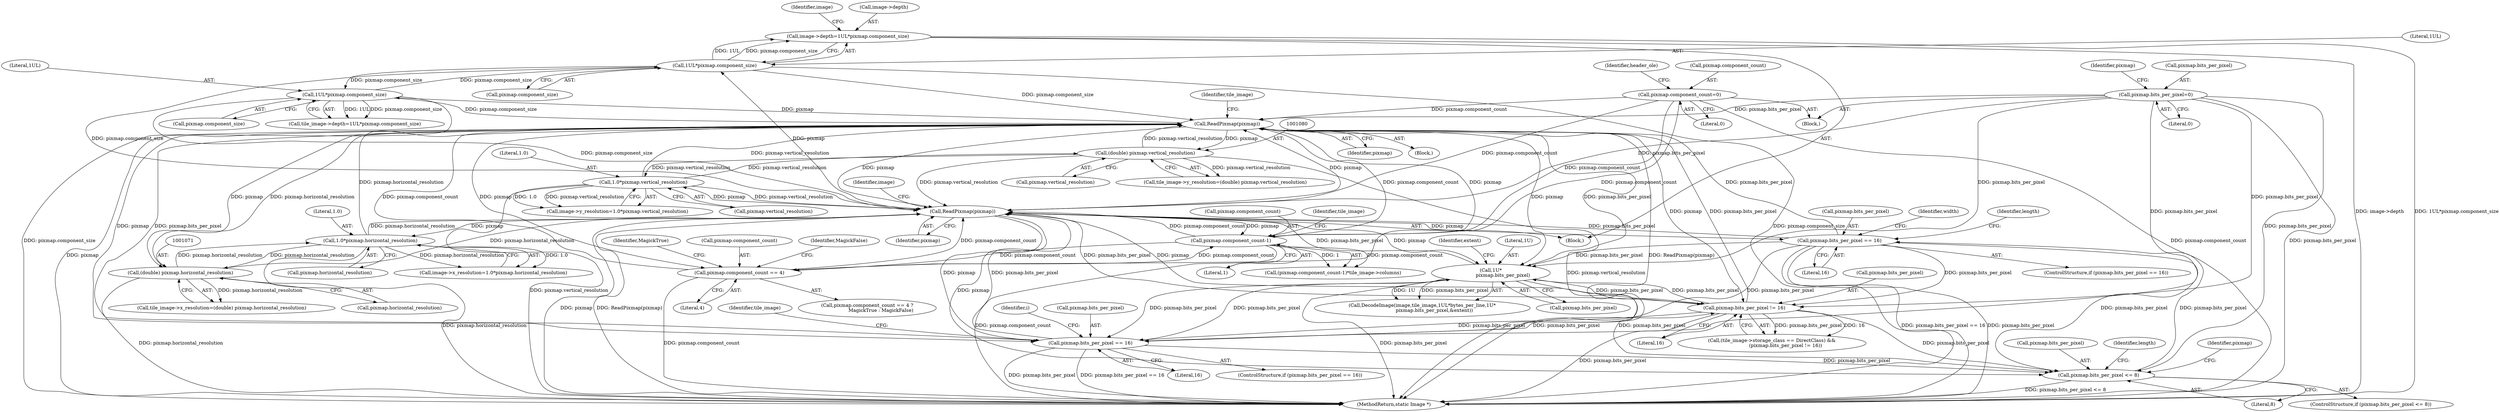 digraph "0_ImageMagick_f6e9d0d9955e85bdd7540b251cd50d598dacc5e6_46@pointer" {
"1000724" [label="(Call,image->depth=1UL*pixmap.component_size)"];
"1000728" [label="(Call,1UL*pixmap.component_size)"];
"1001049" [label="(Call,1UL*pixmap.component_size)"];
"1001043" [label="(Call,ReadPixmap(pixmap))"];
"1000746" [label="(Call,1.0*pixmap.vertical_resolution)"];
"1001079" [label="(Call,(double) pixmap.vertical_resolution)"];
"1000722" [label="(Call,ReadPixmap(pixmap))"];
"1000215" [label="(Call,pixmap.component_count=0)"];
"1000817" [label="(Call,pixmap.bits_per_pixel == 16)"];
"1000808" [label="(Call,pixmap.bits_per_pixel <= 8)"];
"1001406" [label="(Call,1U*\n                pixmap.bits_per_pixel)"];
"1001717" [label="(Call,pixmap.bits_per_pixel != 16)"];
"1000210" [label="(Call,pixmap.bits_per_pixel=0)"];
"1001547" [label="(Call,pixmap.bits_per_pixel == 16)"];
"1000737" [label="(Call,1.0*pixmap.horizontal_resolution)"];
"1001070" [label="(Call,(double) pixmap.horizontal_resolution)"];
"1001726" [label="(Call,pixmap.component_count-1)"];
"1001059" [label="(Call,pixmap.component_count == 4)"];
"1000729" [label="(Literal,1UL)"];
"1000746" [label="(Call,1.0*pixmap.vertical_resolution)"];
"1001063" [label="(Literal,4)"];
"1001045" [label="(Call,tile_image->depth=1UL*pixmap.component_size)"];
"1001070" [label="(Call,(double) pixmap.horizontal_resolution)"];
"1000819" [label="(Identifier,pixmap)"];
"1000219" [label="(Literal,0)"];
"1001049" [label="(Call,1UL*pixmap.component_size)"];
"1001406" [label="(Call,1U*\n                pixmap.bits_per_pixel)"];
"1000823" [label="(Identifier,width)"];
"1001412" [label="(Identifier,extent)"];
"1000808" [label="(Call,pixmap.bits_per_pixel <= 8)"];
"1000726" [label="(Identifier,image)"];
"1000747" [label="(Literal,1.0)"];
"1001059" [label="(Call,pixmap.component_count == 4)"];
"1000809" [label="(Call,pixmap.bits_per_pixel)"];
"1000739" [label="(Call,pixmap.horizontal_resolution)"];
"1001717" [label="(Call,pixmap.bits_per_pixel != 16)"];
"1000222" [label="(Identifier,header_ole)"];
"1001730" [label="(Literal,1)"];
"1000214" [label="(Literal,0)"];
"1001725" [label="(Call,(pixmap.component_count-1)*tile_image->columns)"];
"1000728" [label="(Call,1UL*pixmap.component_size)"];
"1000659" [label="(Block,)"];
"1000723" [label="(Identifier,pixmap)"];
"1000735" [label="(Identifier,image)"];
"1000722" [label="(Call,ReadPixmap(pixmap))"];
"1001732" [label="(Identifier,tile_image)"];
"1001051" [label="(Call,pixmap.component_size)"];
"1001079" [label="(Call,(double) pixmap.vertical_resolution)"];
"1001081" [label="(Call,pixmap.vertical_resolution)"];
"1001407" [label="(Literal,1U)"];
"1001718" [label="(Call,pixmap.bits_per_pixel)"];
"1001072" [label="(Call,pixmap.horizontal_resolution)"];
"1001058" [label="(Call,pixmap.component_count == 4 ?\n                  MagickTrue : MagickFalse)"];
"1001075" [label="(Call,tile_image->y_resolution=(double) pixmap.vertical_resolution)"];
"1001064" [label="(Identifier,MagickTrue)"];
"1001547" [label="(Call,pixmap.bits_per_pixel == 16)"];
"1000210" [label="(Call,pixmap.bits_per_pixel=0)"];
"1001043" [label="(Call,ReadPixmap(pixmap))"];
"1000816" [label="(ControlStructure,if (pixmap.bits_per_pixel == 16))"];
"1000827" [label="(Identifier,length)"];
"1001408" [label="(Call,pixmap.bits_per_pixel)"];
"1000738" [label="(Literal,1.0)"];
"1000215" [label="(Call,pixmap.component_count=0)"];
"1001551" [label="(Literal,16)"];
"1000748" [label="(Call,pixmap.vertical_resolution)"];
"1001044" [label="(Identifier,pixmap)"];
"1000814" [label="(Identifier,length)"];
"1000742" [label="(Call,image->y_resolution=1.0*pixmap.vertical_resolution)"];
"1000737" [label="(Call,1.0*pixmap.horizontal_resolution)"];
"1001060" [label="(Call,pixmap.component_count)"];
"1000817" [label="(Call,pixmap.bits_per_pixel == 16)"];
"1001602" [label="(Identifier,tile_image)"];
"1002366" [label="(MethodReturn,static Image *)"];
"1000818" [label="(Call,pixmap.bits_per_pixel)"];
"1001711" [label="(Call,(tile_image->storage_class == DirectClass) &&\n                  (pixmap.bits_per_pixel != 16))"];
"1000217" [label="(Identifier,pixmap)"];
"1001726" [label="(Call,pixmap.component_count-1)"];
"1001050" [label="(Literal,1UL)"];
"1001546" [label="(ControlStructure,if (pixmap.bits_per_pixel == 16))"];
"1000216" [label="(Call,pixmap.component_count)"];
"1001065" [label="(Identifier,MagickFalse)"];
"1001727" [label="(Call,pixmap.component_count)"];
"1000821" [label="(Literal,16)"];
"1000725" [label="(Call,image->depth)"];
"1000733" [label="(Call,image->x_resolution=1.0*pixmap.horizontal_resolution)"];
"1001066" [label="(Call,tile_image->x_resolution=(double) pixmap.horizontal_resolution)"];
"1000807" [label="(ControlStructure,if (pixmap.bits_per_pixel <= 8))"];
"1000724" [label="(Call,image->depth=1UL*pixmap.component_size)"];
"1001042" [label="(Block,)"];
"1000812" [label="(Literal,8)"];
"1000730" [label="(Call,pixmap.component_size)"];
"1001047" [label="(Identifier,tile_image)"];
"1001400" [label="(Call,DecodeImage(image,tile_image,1UL*bytes_per_line,1U*\n                pixmap.bits_per_pixel,&extent))"];
"1001721" [label="(Literal,16)"];
"1000124" [label="(Block,)"];
"1001554" [label="(Identifier,i)"];
"1000211" [label="(Call,pixmap.bits_per_pixel)"];
"1001548" [label="(Call,pixmap.bits_per_pixel)"];
"1000724" -> "1000659"  [label="AST: "];
"1000724" -> "1000728"  [label="CFG: "];
"1000725" -> "1000724"  [label="AST: "];
"1000728" -> "1000724"  [label="AST: "];
"1000735" -> "1000724"  [label="CFG: "];
"1000724" -> "1002366"  [label="DDG: image->depth"];
"1000724" -> "1002366"  [label="DDG: 1UL*pixmap.component_size"];
"1000728" -> "1000724"  [label="DDG: 1UL"];
"1000728" -> "1000724"  [label="DDG: pixmap.component_size"];
"1000728" -> "1000730"  [label="CFG: "];
"1000729" -> "1000728"  [label="AST: "];
"1000730" -> "1000728"  [label="AST: "];
"1000728" -> "1002366"  [label="DDG: pixmap.component_size"];
"1000728" -> "1000722"  [label="DDG: pixmap.component_size"];
"1001049" -> "1000728"  [label="DDG: pixmap.component_size"];
"1000722" -> "1000728"  [label="DDG: pixmap"];
"1000728" -> "1001043"  [label="DDG: pixmap.component_size"];
"1000728" -> "1001049"  [label="DDG: pixmap.component_size"];
"1001049" -> "1001045"  [label="AST: "];
"1001049" -> "1001051"  [label="CFG: "];
"1001050" -> "1001049"  [label="AST: "];
"1001051" -> "1001049"  [label="AST: "];
"1001045" -> "1001049"  [label="CFG: "];
"1001049" -> "1002366"  [label="DDG: pixmap.component_size"];
"1001049" -> "1000722"  [label="DDG: pixmap.component_size"];
"1001049" -> "1001043"  [label="DDG: pixmap.component_size"];
"1001049" -> "1001045"  [label="DDG: 1UL"];
"1001049" -> "1001045"  [label="DDG: pixmap.component_size"];
"1001043" -> "1001049"  [label="DDG: pixmap"];
"1001043" -> "1001042"  [label="AST: "];
"1001043" -> "1001044"  [label="CFG: "];
"1001044" -> "1001043"  [label="AST: "];
"1001047" -> "1001043"  [label="CFG: "];
"1001043" -> "1002366"  [label="DDG: pixmap"];
"1001043" -> "1002366"  [label="DDG: ReadPixmap(pixmap)"];
"1001043" -> "1000722"  [label="DDG: pixmap"];
"1000746" -> "1001043"  [label="DDG: pixmap.vertical_resolution"];
"1000215" -> "1001043"  [label="DDG: pixmap.component_count"];
"1000817" -> "1001043"  [label="DDG: pixmap.bits_per_pixel"];
"1000737" -> "1001043"  [label="DDG: pixmap.horizontal_resolution"];
"1001406" -> "1001043"  [label="DDG: pixmap.bits_per_pixel"];
"1001070" -> "1001043"  [label="DDG: pixmap.horizontal_resolution"];
"1001717" -> "1001043"  [label="DDG: pixmap.bits_per_pixel"];
"1001726" -> "1001043"  [label="DDG: pixmap.component_count"];
"1001059" -> "1001043"  [label="DDG: pixmap.component_count"];
"1000210" -> "1001043"  [label="DDG: pixmap.bits_per_pixel"];
"1001079" -> "1001043"  [label="DDG: pixmap.vertical_resolution"];
"1000722" -> "1001043"  [label="DDG: pixmap"];
"1001547" -> "1001043"  [label="DDG: pixmap.bits_per_pixel"];
"1001043" -> "1001059"  [label="DDG: pixmap"];
"1001043" -> "1001070"  [label="DDG: pixmap"];
"1001043" -> "1001079"  [label="DDG: pixmap"];
"1001043" -> "1001406"  [label="DDG: pixmap"];
"1001043" -> "1001547"  [label="DDG: pixmap"];
"1001043" -> "1001717"  [label="DDG: pixmap"];
"1001043" -> "1001726"  [label="DDG: pixmap"];
"1000746" -> "1000742"  [label="AST: "];
"1000746" -> "1000748"  [label="CFG: "];
"1000747" -> "1000746"  [label="AST: "];
"1000748" -> "1000746"  [label="AST: "];
"1000742" -> "1000746"  [label="CFG: "];
"1000746" -> "1002366"  [label="DDG: pixmap.vertical_resolution"];
"1000746" -> "1000722"  [label="DDG: pixmap.vertical_resolution"];
"1000746" -> "1000742"  [label="DDG: 1.0"];
"1000746" -> "1000742"  [label="DDG: pixmap.vertical_resolution"];
"1001079" -> "1000746"  [label="DDG: pixmap.vertical_resolution"];
"1000722" -> "1000746"  [label="DDG: pixmap"];
"1000746" -> "1001079"  [label="DDG: pixmap.vertical_resolution"];
"1001079" -> "1001075"  [label="AST: "];
"1001079" -> "1001081"  [label="CFG: "];
"1001080" -> "1001079"  [label="AST: "];
"1001081" -> "1001079"  [label="AST: "];
"1001075" -> "1001079"  [label="CFG: "];
"1001079" -> "1002366"  [label="DDG: pixmap.vertical_resolution"];
"1001079" -> "1000722"  [label="DDG: pixmap.vertical_resolution"];
"1001079" -> "1001075"  [label="DDG: pixmap.vertical_resolution"];
"1000722" -> "1000659"  [label="AST: "];
"1000722" -> "1000723"  [label="CFG: "];
"1000723" -> "1000722"  [label="AST: "];
"1000726" -> "1000722"  [label="CFG: "];
"1000722" -> "1002366"  [label="DDG: ReadPixmap(pixmap)"];
"1000722" -> "1002366"  [label="DDG: pixmap"];
"1000215" -> "1000722"  [label="DDG: pixmap.component_count"];
"1000817" -> "1000722"  [label="DDG: pixmap.bits_per_pixel"];
"1000737" -> "1000722"  [label="DDG: pixmap.horizontal_resolution"];
"1001406" -> "1000722"  [label="DDG: pixmap.bits_per_pixel"];
"1001070" -> "1000722"  [label="DDG: pixmap.horizontal_resolution"];
"1001717" -> "1000722"  [label="DDG: pixmap.bits_per_pixel"];
"1001726" -> "1000722"  [label="DDG: pixmap.component_count"];
"1001059" -> "1000722"  [label="DDG: pixmap.component_count"];
"1000210" -> "1000722"  [label="DDG: pixmap.bits_per_pixel"];
"1001547" -> "1000722"  [label="DDG: pixmap.bits_per_pixel"];
"1000722" -> "1000737"  [label="DDG: pixmap"];
"1000722" -> "1000808"  [label="DDG: pixmap"];
"1000722" -> "1000817"  [label="DDG: pixmap"];
"1000722" -> "1001406"  [label="DDG: pixmap"];
"1000722" -> "1001547"  [label="DDG: pixmap"];
"1000722" -> "1001717"  [label="DDG: pixmap"];
"1000722" -> "1001726"  [label="DDG: pixmap"];
"1000215" -> "1000124"  [label="AST: "];
"1000215" -> "1000219"  [label="CFG: "];
"1000216" -> "1000215"  [label="AST: "];
"1000219" -> "1000215"  [label="AST: "];
"1000222" -> "1000215"  [label="CFG: "];
"1000215" -> "1002366"  [label="DDG: pixmap.component_count"];
"1000215" -> "1001059"  [label="DDG: pixmap.component_count"];
"1000215" -> "1001726"  [label="DDG: pixmap.component_count"];
"1000817" -> "1000816"  [label="AST: "];
"1000817" -> "1000821"  [label="CFG: "];
"1000818" -> "1000817"  [label="AST: "];
"1000821" -> "1000817"  [label="AST: "];
"1000823" -> "1000817"  [label="CFG: "];
"1000827" -> "1000817"  [label="CFG: "];
"1000817" -> "1002366"  [label="DDG: pixmap.bits_per_pixel"];
"1000817" -> "1002366"  [label="DDG: pixmap.bits_per_pixel == 16"];
"1000817" -> "1000808"  [label="DDG: pixmap.bits_per_pixel"];
"1000808" -> "1000817"  [label="DDG: pixmap.bits_per_pixel"];
"1000817" -> "1001406"  [label="DDG: pixmap.bits_per_pixel"];
"1000817" -> "1001547"  [label="DDG: pixmap.bits_per_pixel"];
"1000817" -> "1001717"  [label="DDG: pixmap.bits_per_pixel"];
"1000808" -> "1000807"  [label="AST: "];
"1000808" -> "1000812"  [label="CFG: "];
"1000809" -> "1000808"  [label="AST: "];
"1000812" -> "1000808"  [label="AST: "];
"1000814" -> "1000808"  [label="CFG: "];
"1000819" -> "1000808"  [label="CFG: "];
"1000808" -> "1002366"  [label="DDG: pixmap.bits_per_pixel <= 8"];
"1001406" -> "1000808"  [label="DDG: pixmap.bits_per_pixel"];
"1001717" -> "1000808"  [label="DDG: pixmap.bits_per_pixel"];
"1000210" -> "1000808"  [label="DDG: pixmap.bits_per_pixel"];
"1001547" -> "1000808"  [label="DDG: pixmap.bits_per_pixel"];
"1001406" -> "1001400"  [label="AST: "];
"1001406" -> "1001408"  [label="CFG: "];
"1001407" -> "1001406"  [label="AST: "];
"1001408" -> "1001406"  [label="AST: "];
"1001412" -> "1001406"  [label="CFG: "];
"1001406" -> "1002366"  [label="DDG: pixmap.bits_per_pixel"];
"1001406" -> "1001400"  [label="DDG: 1U"];
"1001406" -> "1001400"  [label="DDG: pixmap.bits_per_pixel"];
"1001717" -> "1001406"  [label="DDG: pixmap.bits_per_pixel"];
"1000210" -> "1001406"  [label="DDG: pixmap.bits_per_pixel"];
"1001547" -> "1001406"  [label="DDG: pixmap.bits_per_pixel"];
"1001406" -> "1001547"  [label="DDG: pixmap.bits_per_pixel"];
"1001406" -> "1001717"  [label="DDG: pixmap.bits_per_pixel"];
"1001717" -> "1001711"  [label="AST: "];
"1001717" -> "1001721"  [label="CFG: "];
"1001718" -> "1001717"  [label="AST: "];
"1001721" -> "1001717"  [label="AST: "];
"1001711" -> "1001717"  [label="CFG: "];
"1001717" -> "1002366"  [label="DDG: pixmap.bits_per_pixel"];
"1001717" -> "1001547"  [label="DDG: pixmap.bits_per_pixel"];
"1001717" -> "1001711"  [label="DDG: pixmap.bits_per_pixel"];
"1001717" -> "1001711"  [label="DDG: 16"];
"1000210" -> "1001717"  [label="DDG: pixmap.bits_per_pixel"];
"1001547" -> "1001717"  [label="DDG: pixmap.bits_per_pixel"];
"1000210" -> "1000124"  [label="AST: "];
"1000210" -> "1000214"  [label="CFG: "];
"1000211" -> "1000210"  [label="AST: "];
"1000214" -> "1000210"  [label="AST: "];
"1000217" -> "1000210"  [label="CFG: "];
"1000210" -> "1002366"  [label="DDG: pixmap.bits_per_pixel"];
"1000210" -> "1001547"  [label="DDG: pixmap.bits_per_pixel"];
"1001547" -> "1001546"  [label="AST: "];
"1001547" -> "1001551"  [label="CFG: "];
"1001548" -> "1001547"  [label="AST: "];
"1001551" -> "1001547"  [label="AST: "];
"1001554" -> "1001547"  [label="CFG: "];
"1001602" -> "1001547"  [label="CFG: "];
"1001547" -> "1002366"  [label="DDG: pixmap.bits_per_pixel == 16"];
"1001547" -> "1002366"  [label="DDG: pixmap.bits_per_pixel"];
"1000737" -> "1000733"  [label="AST: "];
"1000737" -> "1000739"  [label="CFG: "];
"1000738" -> "1000737"  [label="AST: "];
"1000739" -> "1000737"  [label="AST: "];
"1000733" -> "1000737"  [label="CFG: "];
"1000737" -> "1002366"  [label="DDG: pixmap.horizontal_resolution"];
"1000737" -> "1000733"  [label="DDG: 1.0"];
"1000737" -> "1000733"  [label="DDG: pixmap.horizontal_resolution"];
"1001070" -> "1000737"  [label="DDG: pixmap.horizontal_resolution"];
"1000737" -> "1001070"  [label="DDG: pixmap.horizontal_resolution"];
"1001070" -> "1001066"  [label="AST: "];
"1001070" -> "1001072"  [label="CFG: "];
"1001071" -> "1001070"  [label="AST: "];
"1001072" -> "1001070"  [label="AST: "];
"1001066" -> "1001070"  [label="CFG: "];
"1001070" -> "1002366"  [label="DDG: pixmap.horizontal_resolution"];
"1001070" -> "1001066"  [label="DDG: pixmap.horizontal_resolution"];
"1001726" -> "1001725"  [label="AST: "];
"1001726" -> "1001730"  [label="CFG: "];
"1001727" -> "1001726"  [label="AST: "];
"1001730" -> "1001726"  [label="AST: "];
"1001732" -> "1001726"  [label="CFG: "];
"1001726" -> "1002366"  [label="DDG: pixmap.component_count"];
"1001726" -> "1001059"  [label="DDG: pixmap.component_count"];
"1001726" -> "1001725"  [label="DDG: pixmap.component_count"];
"1001726" -> "1001725"  [label="DDG: 1"];
"1001059" -> "1001726"  [label="DDG: pixmap.component_count"];
"1001059" -> "1001058"  [label="AST: "];
"1001059" -> "1001063"  [label="CFG: "];
"1001060" -> "1001059"  [label="AST: "];
"1001063" -> "1001059"  [label="AST: "];
"1001064" -> "1001059"  [label="CFG: "];
"1001065" -> "1001059"  [label="CFG: "];
"1001059" -> "1002366"  [label="DDG: pixmap.component_count"];
}
